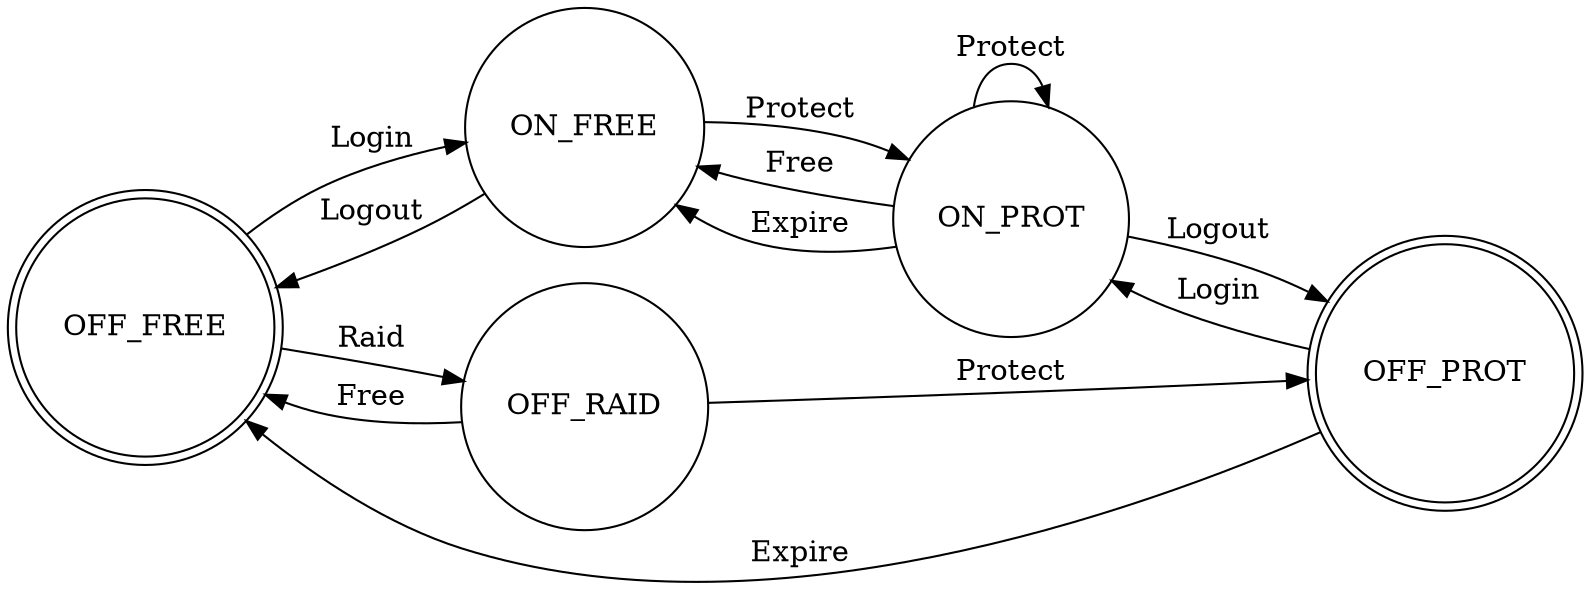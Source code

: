 digraph G {
	rankdir=LR;
	node [shape = doublecircle]; OFF_FREE OFF_PROT;
	node [shape = circle];
	OFF_FREE->ON_FREE [label="Login"];
	OFF_FREE->OFF_RAID [label="Raid"];
	OFF_PROT->ON_PROT [label="Login"];
	OFF_RAID->OFF_PROT [label="Protect"];
	OFF_RAID->OFF_FREE [label="Free"];
	OFF_PROT->OFF_FREE [label="Expire"];
	ON_FREE->OFF_FREE [label="Logout"];
	ON_FREE->ON_PROT [label="Protect"];
	ON_PROT->OFF_PROT [label="Logout"];
	ON_PROT->ON_FREE [label="Free"];
	ON_PROT->ON_FREE [label="Expire"];
	ON_PROT->ON_PROT [label="Protect"];
}

